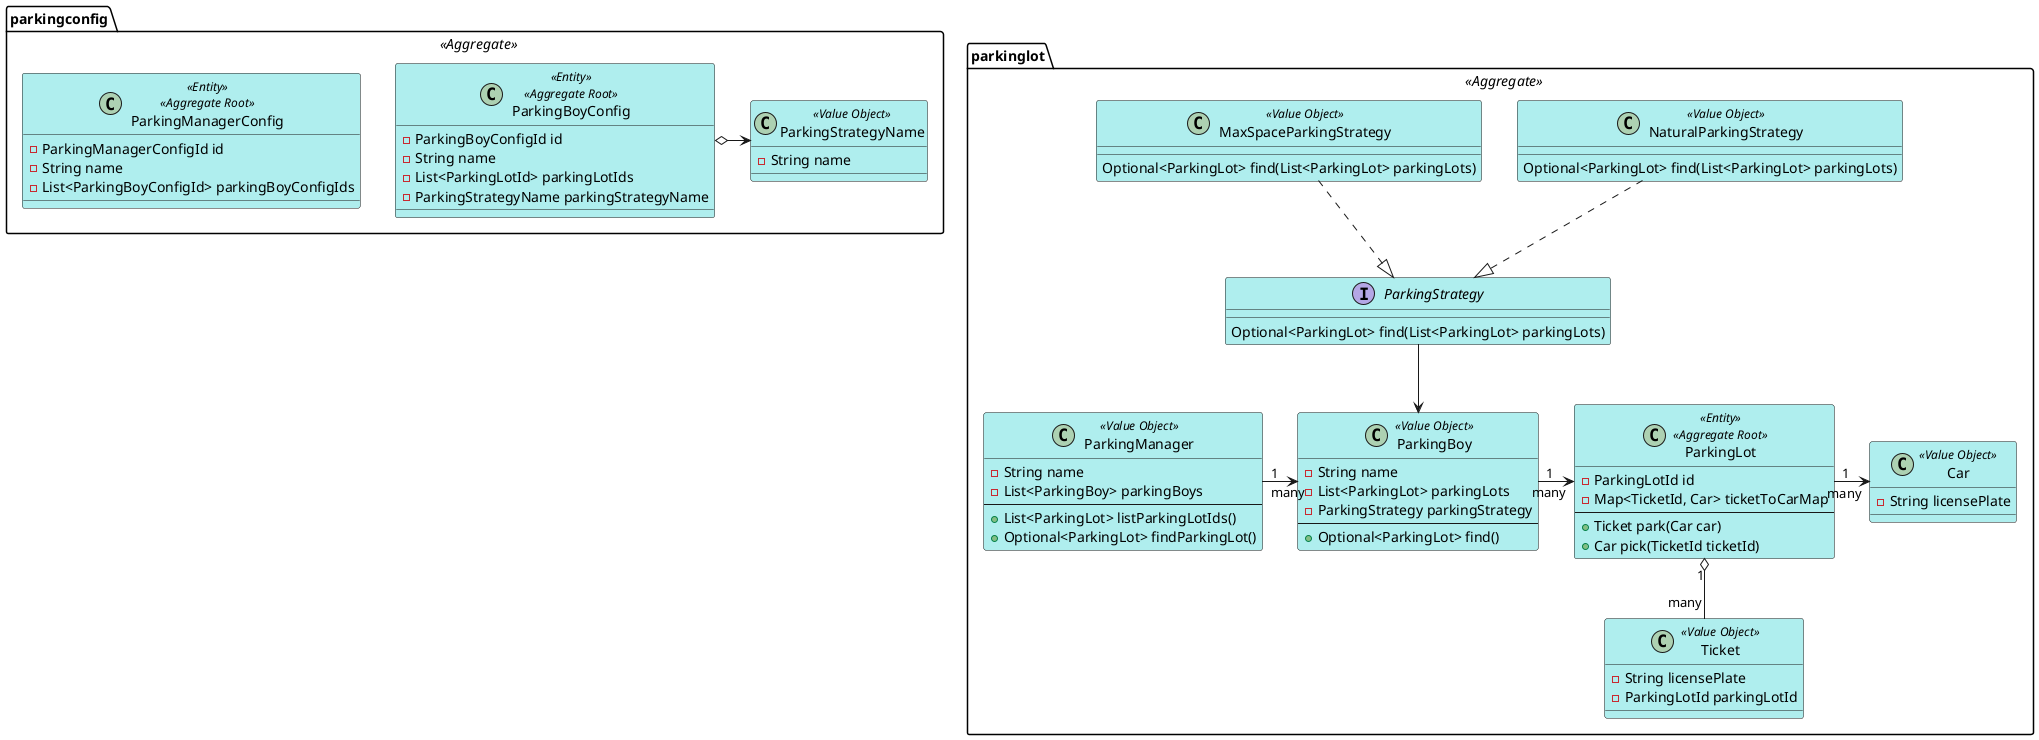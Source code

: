 @startuml parkinglot
skinparam Shadowing false
skinparam class {
    BackgroundColor PaleTurquoise 
    ArrowCollor SeaGreen
}

package parkingconfig <<Aggregate>> {
    class ParkingBoyConfig <<Entity>> <<Aggregate Root>> {
        -ParkingBoyConfigId id
        -String name
        -List<ParkingLotId> parkingLotIds
        -ParkingStrategyName parkingStrategyName
    }

    class ParkingManagerConfig <<Entity>> <<Aggregate Root>> {
        -ParkingManagerConfigId id
        -String name
        -List<ParkingBoyConfigId> parkingBoyConfigIds
    }

    class ParkingStrategyName <<Value Object>> {
        -String name
    }

    ParkingBoyConfig o-> ParkingStrategyName
}


package parkinglot <<Aggregate>> {

    class ParkingBoy <<Value Object>> {
        -String name
        -List<ParkingLot> parkingLots
        -ParkingStrategy parkingStrategy
        --
        +Optional<ParkingLot> find()
    }

    class ParkingManager <<Value Object>> {
        -String name
        -List<ParkingBoy> parkingBoys
        --
        +List<ParkingLot> listParkingLotIds()
        +Optional<ParkingLot> findParkingLot()
    }

    class ParkingLot <<Entity>> <<Aggregate Root>> {
        -ParkingLotId id
        -Map<TicketId, Car> ticketToCarMap
        --
        +Ticket park(Car car)
        +Car pick(TicketId ticketId)
    }

    class Ticket <<Value Object>> {
        -String licensePlate
        -ParkingLotId parkingLotId
    }

    class Car <<Value Object>> {
        -String licensePlate
    }

    interface ParkingStrategy {
        Optional<ParkingLot> find(List<ParkingLot> parkingLots)
    }

    class NaturalParkingStrategy <<Value Object>> {
        Optional<ParkingLot> find(List<ParkingLot> parkingLots)
    }

    class MaxSpaceParkingStrategy <<Value Object>> {
        Optional<ParkingLot> find(List<ParkingLot> parkingLots)
    }

    ParkingLot "1" o-- "many" Ticket
    ParkingLot "1" -> "many" Car
    ParkingManager "1" -> "many" ParkingBoy
    ParkingBoy "1" -> "many" ParkingLot
    NaturalParkingStrategy ..|> ParkingStrategy
    MaxSpaceParkingStrategy ..|> ParkingStrategy
    ParkingStrategy --> ParkingBoy
}

@enduml
